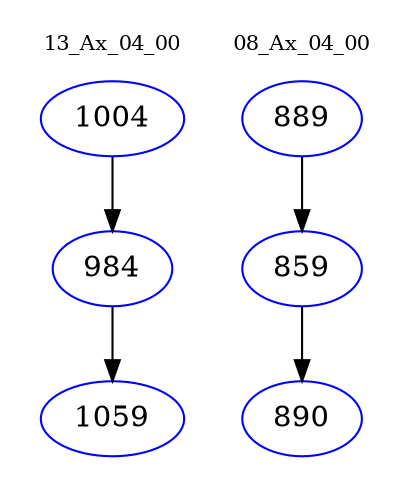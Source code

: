 digraph{
subgraph cluster_0 {
color = white
label = "13_Ax_04_00";
fontsize=10;
T0_1004 [label="1004", color="blue"]
T0_1004 -> T0_984 [color="black"]
T0_984 [label="984", color="blue"]
T0_984 -> T0_1059 [color="black"]
T0_1059 [label="1059", color="blue"]
}
subgraph cluster_1 {
color = white
label = "08_Ax_04_00";
fontsize=10;
T1_889 [label="889", color="blue"]
T1_889 -> T1_859 [color="black"]
T1_859 [label="859", color="blue"]
T1_859 -> T1_890 [color="black"]
T1_890 [label="890", color="blue"]
}
}
